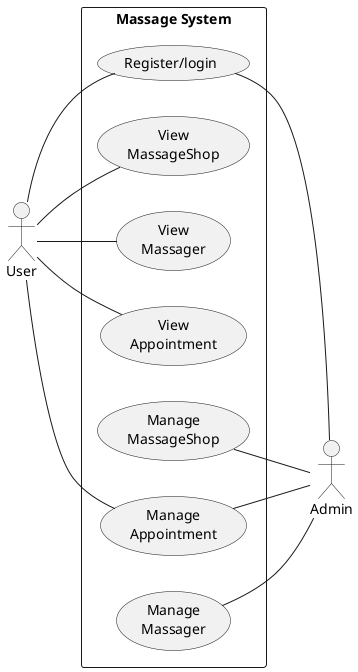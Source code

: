 @startuml MassageShop Use Case Diagram
left to right direction
actor "User" as user
rectangle "Massage System" as MassageSstem {
    usecase "Register/login" as register
    usecase "View\nMassageShop" as viewMassageShop
    usecase "View\nMassager" as viewMassages
    usecase "View\nAppointment" as viewAppointment
    usecase "Manage\nMassageShop" as manageMassageShop
    usecase "Manage\nAppointment" as manageAppointment
    usecase "Manage\nMassager" as manageMassager
}


user -- register
user -- viewMassages
user -- manageAppointment
user -- viewMassageShop
user -- viewAppointment

actor "Admin" as admin

register -- admin
manageAppointment -- admin
manageMassager -- admin
manageMassageShop -- admin